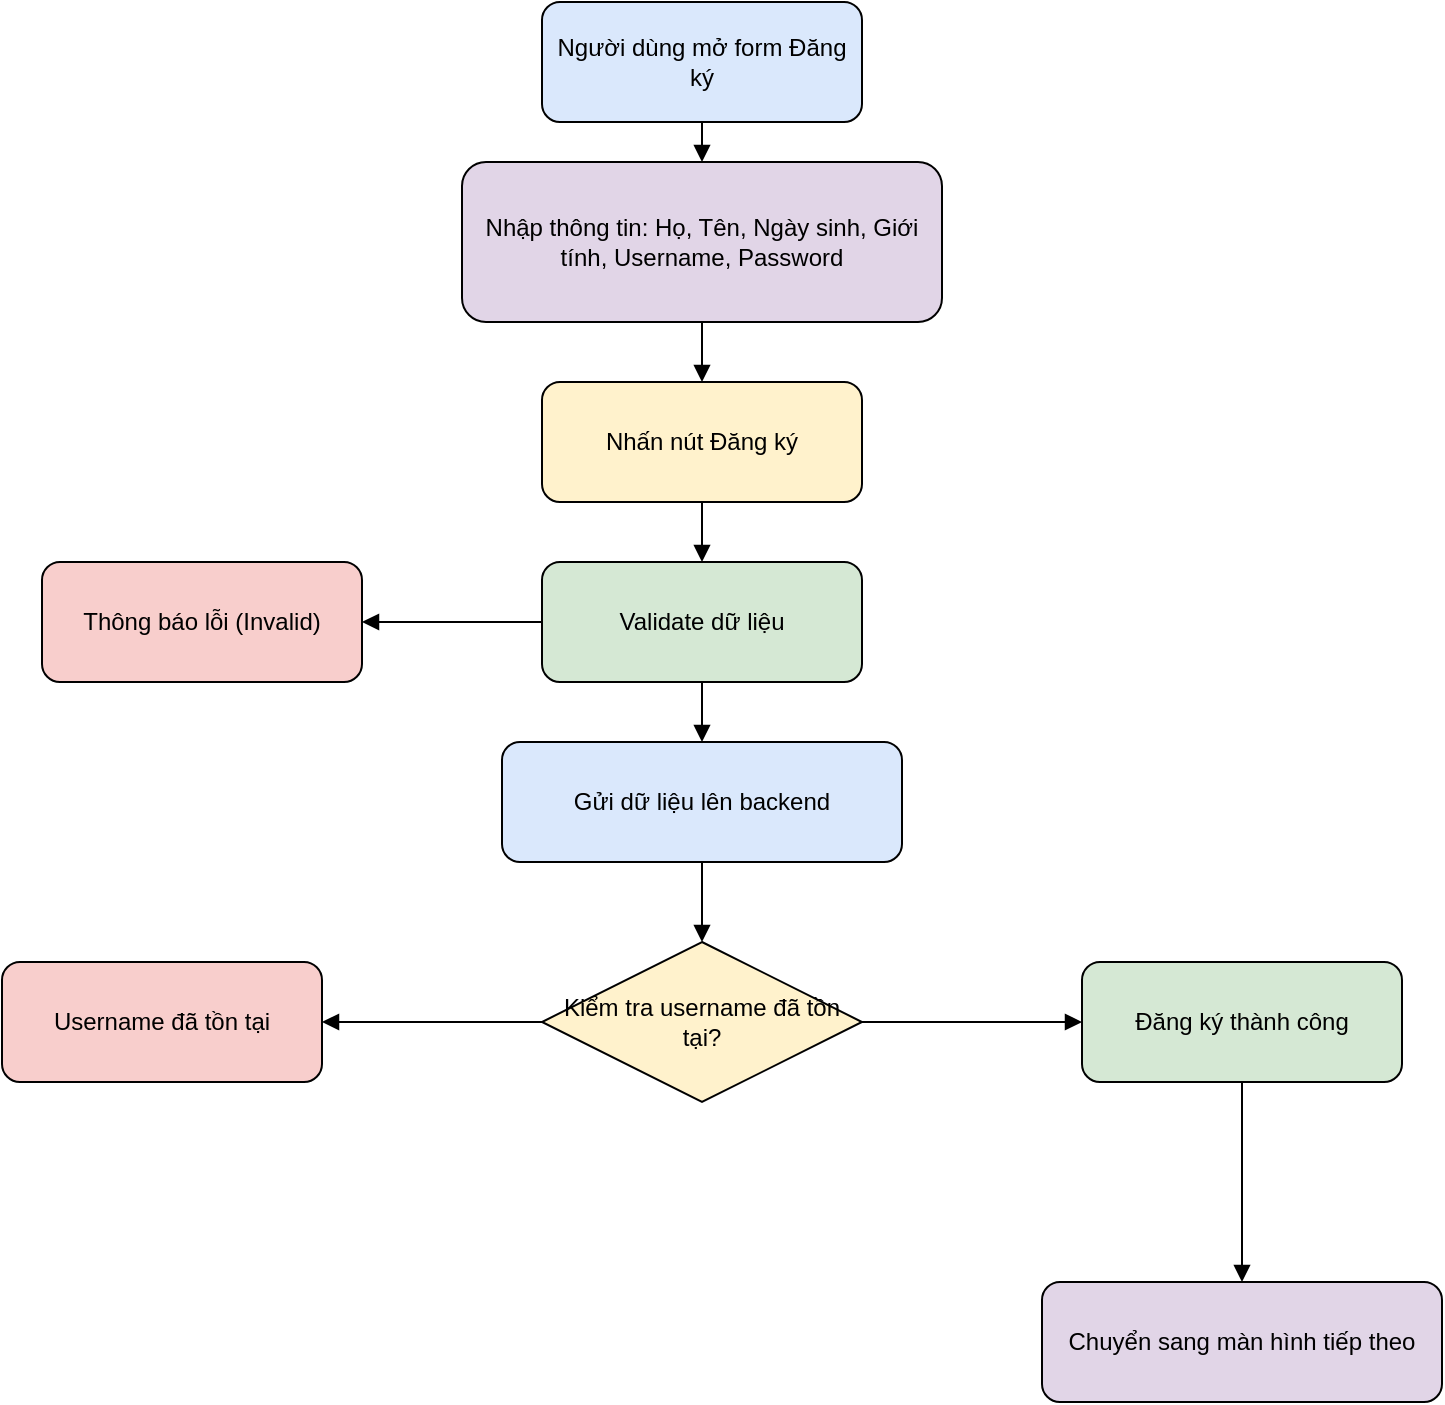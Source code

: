 <mxfile version="21.6.5" type="device">
  <diagram name="Register Process Flow" id="processFlow">
    <mxGraphModel dx="2103" dy="606" grid="1" gridSize="10" guides="1" tooltips="1" connect="1" arrows="1" fold="1" page="1" pageScale="1" pageWidth="827" pageHeight="1169" math="0" shadow="0">
      <root>
        <mxCell id="0" />
        <mxCell id="1" parent="0" />
        <mxCell id="2" value="Người dùng mở form Đăng ký" style="rounded=1;whiteSpace=wrap;html=1;fillColor=#dae8fc;" parent="1" vertex="1">
          <mxGeometry x="200" y="60" width="160" height="60" as="geometry" />
        </mxCell>
        <mxCell id="3" value="Nhập thông tin: Họ, Tên, Ngày sinh, Giới tính, Username, Password" style="rounded=1;whiteSpace=wrap;html=1;fillColor=#e1d5e7;" parent="1" vertex="1">
          <mxGeometry x="160" y="140" width="240" height="80" as="geometry" />
        </mxCell>
        <mxCell id="4" value="Nhấn nút Đăng ký" style="rounded=1;whiteSpace=wrap;html=1;fillColor=#fff2cc;" parent="1" vertex="1">
          <mxGeometry x="200" y="250" width="160" height="60" as="geometry" />
        </mxCell>
        <mxCell id="5" value="Validate dữ liệu" style="rounded=1;whiteSpace=wrap;html=1;fillColor=#d5e8d4;" parent="1" vertex="1">
          <mxGeometry x="200" y="340" width="160" height="60" as="geometry" />
        </mxCell>
        <mxCell id="6" value="Thông báo lỗi (Invalid)" style="rounded=1;whiteSpace=wrap;html=1;fillColor=#f8cecc;" parent="1" vertex="1">
          <mxGeometry x="-50" y="340" width="160" height="60" as="geometry" />
        </mxCell>
        <mxCell id="7" value="Gửi dữ liệu lên backend" style="rounded=1;whiteSpace=wrap;html=1;fillColor=#dae8fc;" parent="1" vertex="1">
          <mxGeometry x="180" y="430" width="200" height="60" as="geometry" />
        </mxCell>
        <mxCell id="8" value="Kiểm tra username đã tồn tại?" style="rhombus;whiteSpace=wrap;html=1;fillColor=#fff2cc;" parent="1" vertex="1">
          <mxGeometry x="200" y="530" width="160" height="80" as="geometry" />
        </mxCell>
        <mxCell id="9" value="Username đã tồn tại" style="rounded=1;whiteSpace=wrap;html=1;fillColor=#f8cecc;" parent="1" vertex="1">
          <mxGeometry x="-70" y="540" width="160" height="60" as="geometry" />
        </mxCell>
        <mxCell id="10" value="Đăng ký thành công" style="rounded=1;whiteSpace=wrap;html=1;fillColor=#d5e8d4;" parent="1" vertex="1">
          <mxGeometry x="470" y="540" width="160" height="60" as="geometry" />
        </mxCell>
        <mxCell id="11" value="Chuyển sang màn hình tiếp theo" style="rounded=1;whiteSpace=wrap;html=1;fillColor=#e1d5e7;" parent="1" vertex="1">
          <mxGeometry x="450" y="700" width="200" height="60" as="geometry" />
        </mxCell>
        <mxCell id="a1" style="endArrow=block;" parent="1" source="2" target="3" edge="1">
          <mxGeometry relative="1" as="geometry" />
        </mxCell>
        <mxCell id="a2" style="endArrow=block;" parent="1" source="3" target="4" edge="1">
          <mxGeometry relative="1" as="geometry" />
        </mxCell>
        <mxCell id="a3" style="endArrow=block;" parent="1" source="4" target="5" edge="1">
          <mxGeometry relative="1" as="geometry" />
        </mxCell>
        <mxCell id="a4" style="endArrow=block;" parent="1" source="5" target="6" edge="1">
          <mxGeometry relative="1" as="geometry">
            <mxPoint x="100" y="320" as="targetPoint" />
          </mxGeometry>
        </mxCell>
        <mxCell id="a5" style="endArrow=block;" parent="1" source="5" target="7" edge="1">
          <mxGeometry relative="1" as="geometry" />
        </mxCell>
        <mxCell id="a6" style="endArrow=block;" parent="1" source="7" target="8" edge="1">
          <mxGeometry relative="1" as="geometry" />
        </mxCell>
        <mxCell id="a7" style="endArrow=block;" parent="1" source="8" target="9" edge="1">
          <mxGeometry relative="1" as="geometry" />
        </mxCell>
        <mxCell id="a8" style="endArrow=block;" parent="1" source="8" target="10" edge="1">
          <mxGeometry relative="1" as="geometry" />
        </mxCell>
        <mxCell id="a9" style="endArrow=block;" parent="1" source="10" target="11" edge="1">
          <mxGeometry relative="1" as="geometry" />
        </mxCell>
      </root>
    </mxGraphModel>
  </diagram>
</mxfile>
